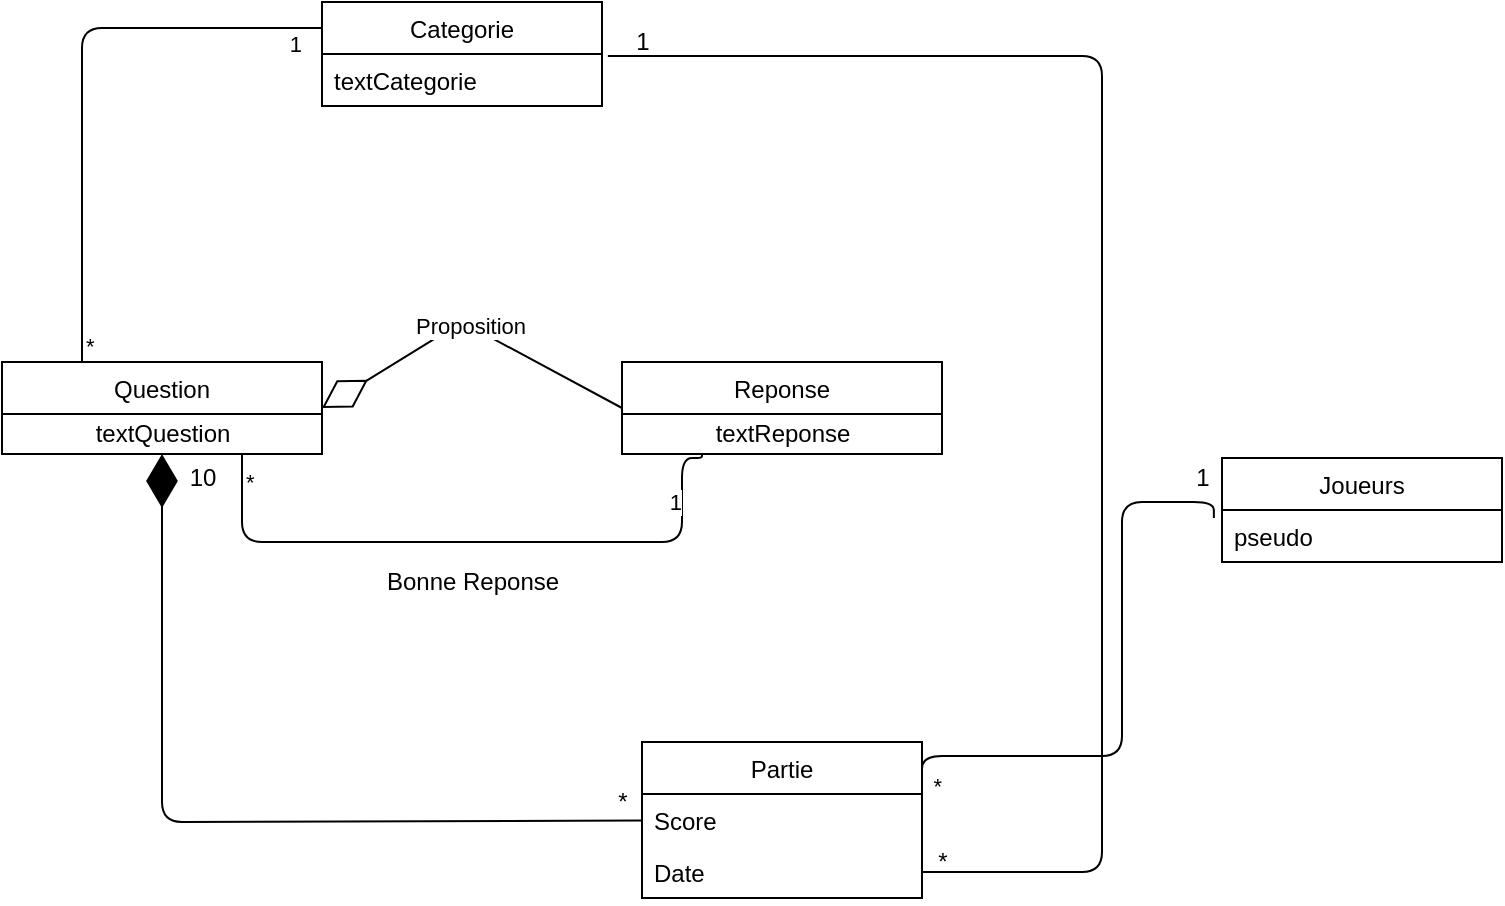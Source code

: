 <mxfile version="13.10.4" type="github" pages="4">
  <diagram id="8uqTqVBk6DSJwEeCUFeT" name="Page-1">
    <mxGraphModel dx="981" dy="588" grid="1" gridSize="10" guides="1" tooltips="1" connect="1" arrows="1" fold="1" page="1" pageScale="1" pageWidth="827" pageHeight="1169" math="0" shadow="0">
      <root>
        <mxCell id="0" />
        <mxCell id="1" parent="0" />
        <mxCell id="9dXQxoBgT0vbuVRmPbSB-5" value="Question" style="swimlane;fontStyle=0;childLayout=stackLayout;horizontal=1;startSize=26;fillColor=none;horizontalStack=0;resizeParent=1;resizeParentMax=0;resizeLast=0;collapsible=1;marginBottom=0;" parent="1" vertex="1">
          <mxGeometry x="40" y="230" width="160" height="46" as="geometry" />
        </mxCell>
        <mxCell id="DPjhXOC8vFuDMg0-mEuA-2" value="textQuestion" style="text;html=1;align=center;verticalAlign=middle;resizable=0;points=[];autosize=1;" vertex="1" parent="9dXQxoBgT0vbuVRmPbSB-5">
          <mxGeometry y="26" width="160" height="20" as="geometry" />
        </mxCell>
        <mxCell id="9dXQxoBgT0vbuVRmPbSB-12" value="Reponse" style="swimlane;fontStyle=0;childLayout=stackLayout;horizontal=1;startSize=26;fillColor=none;horizontalStack=0;resizeParent=1;resizeParentMax=0;resizeLast=0;collapsible=1;marginBottom=0;" parent="1" vertex="1">
          <mxGeometry x="350" y="230" width="160" height="46" as="geometry" />
        </mxCell>
        <mxCell id="DPjhXOC8vFuDMg0-mEuA-1" value="textReponse" style="text;html=1;align=center;verticalAlign=middle;resizable=0;points=[];autosize=1;" vertex="1" parent="9dXQxoBgT0vbuVRmPbSB-12">
          <mxGeometry y="26" width="160" height="20" as="geometry" />
        </mxCell>
        <mxCell id="9dXQxoBgT0vbuVRmPbSB-22" value="Proposition" style="endArrow=diamondThin;endFill=0;endSize=24;html=1;entryX=1;entryY=0.5;entryDx=0;entryDy=0;exitX=0;exitY=0.5;exitDx=0;exitDy=0;" parent="1" source="9dXQxoBgT0vbuVRmPbSB-12" target="9dXQxoBgT0vbuVRmPbSB-5" edge="1">
          <mxGeometry width="160" relative="1" as="geometry">
            <mxPoint x="180" y="330" as="sourcePoint" />
            <mxPoint x="340" y="330" as="targetPoint" />
            <Array as="points">
              <mxPoint x="270" y="210" />
            </Array>
          </mxGeometry>
        </mxCell>
        <mxCell id="9dXQxoBgT0vbuVRmPbSB-26" value="" style="endArrow=none;html=1;edgeStyle=orthogonalEdgeStyle;exitX=0.75;exitY=1;exitDx=0;exitDy=0;entryX=0.25;entryY=1;entryDx=0;entryDy=0;" parent="1" source="9dXQxoBgT0vbuVRmPbSB-5" target="9dXQxoBgT0vbuVRmPbSB-12" edge="1">
          <mxGeometry relative="1" as="geometry">
            <mxPoint x="220" y="310" as="sourcePoint" />
            <mxPoint x="380" y="310" as="targetPoint" />
            <Array as="points">
              <mxPoint x="160" y="320" />
              <mxPoint x="380" y="320" />
              <mxPoint x="380" y="278" />
            </Array>
          </mxGeometry>
        </mxCell>
        <mxCell id="9dXQxoBgT0vbuVRmPbSB-27" value="*" style="edgeLabel;resizable=0;html=1;align=left;verticalAlign=bottom;" parent="9dXQxoBgT0vbuVRmPbSB-26" connectable="0" vertex="1">
          <mxGeometry x="-1" relative="1" as="geometry">
            <mxPoint y="22" as="offset" />
          </mxGeometry>
        </mxCell>
        <mxCell id="9dXQxoBgT0vbuVRmPbSB-28" value="1" style="edgeLabel;resizable=0;html=1;align=right;verticalAlign=bottom;" parent="9dXQxoBgT0vbuVRmPbSB-26" connectable="0" vertex="1">
          <mxGeometry x="1" relative="1" as="geometry">
            <mxPoint x="-10" y="32" as="offset" />
          </mxGeometry>
        </mxCell>
        <mxCell id="9dXQxoBgT0vbuVRmPbSB-29" value="Bonne Reponse" style="text;html=1;align=center;verticalAlign=middle;resizable=0;points=[];autosize=1;" parent="1" vertex="1">
          <mxGeometry x="220" y="330" width="110" height="20" as="geometry" />
        </mxCell>
        <mxCell id="9dXQxoBgT0vbuVRmPbSB-30" value="Categorie" style="swimlane;fontStyle=0;childLayout=stackLayout;horizontal=1;startSize=26;fillColor=none;horizontalStack=0;resizeParent=1;resizeParentMax=0;resizeLast=0;collapsible=1;marginBottom=0;" parent="1" vertex="1">
          <mxGeometry x="200" y="50" width="140" height="52" as="geometry" />
        </mxCell>
        <mxCell id="9dXQxoBgT0vbuVRmPbSB-31" value="textCategorie" style="text;strokeColor=none;fillColor=none;align=left;verticalAlign=top;spacingLeft=4;spacingRight=4;overflow=hidden;rotatable=0;points=[[0,0.5],[1,0.5]];portConstraint=eastwest;" parent="9dXQxoBgT0vbuVRmPbSB-30" vertex="1">
          <mxGeometry y="26" width="140" height="26" as="geometry" />
        </mxCell>
        <mxCell id="9dXQxoBgT0vbuVRmPbSB-43" value="" style="endArrow=none;html=1;edgeStyle=orthogonalEdgeStyle;entryX=0;entryY=0.25;entryDx=0;entryDy=0;exitX=0.25;exitY=0;exitDx=0;exitDy=0;" parent="1" target="9dXQxoBgT0vbuVRmPbSB-30" edge="1" source="9dXQxoBgT0vbuVRmPbSB-5">
          <mxGeometry relative="1" as="geometry">
            <mxPoint x="80" y="220" as="sourcePoint" />
            <mxPoint x="240" y="420" as="targetPoint" />
            <Array as="points">
              <mxPoint x="80" y="63" />
            </Array>
          </mxGeometry>
        </mxCell>
        <mxCell id="9dXQxoBgT0vbuVRmPbSB-44" value="*" style="edgeLabel;resizable=0;html=1;align=left;verticalAlign=bottom;" parent="9dXQxoBgT0vbuVRmPbSB-43" connectable="0" vertex="1">
          <mxGeometry x="-1" relative="1" as="geometry">
            <mxPoint as="offset" />
          </mxGeometry>
        </mxCell>
        <mxCell id="9dXQxoBgT0vbuVRmPbSB-45" value="1" style="edgeLabel;resizable=0;html=1;align=right;verticalAlign=bottom;" parent="9dXQxoBgT0vbuVRmPbSB-43" connectable="0" vertex="1">
          <mxGeometry x="1" relative="1" as="geometry">
            <mxPoint x="-10" y="17" as="offset" />
          </mxGeometry>
        </mxCell>
        <mxCell id="9dXQxoBgT0vbuVRmPbSB-46" value="Partie" style="swimlane;fontStyle=0;childLayout=stackLayout;horizontal=1;startSize=26;fillColor=none;horizontalStack=0;resizeParent=1;resizeParentMax=0;resizeLast=0;collapsible=1;marginBottom=0;" parent="1" vertex="1">
          <mxGeometry x="360" y="420" width="140" height="78" as="geometry" />
        </mxCell>
        <mxCell id="9dXQxoBgT0vbuVRmPbSB-47" value="Score" style="text;strokeColor=none;fillColor=none;align=left;verticalAlign=top;spacingLeft=4;spacingRight=4;overflow=hidden;rotatable=0;points=[[0,0.5],[1,0.5]];portConstraint=eastwest;" parent="9dXQxoBgT0vbuVRmPbSB-46" vertex="1">
          <mxGeometry y="26" width="140" height="26" as="geometry" />
        </mxCell>
        <mxCell id="9dXQxoBgT0vbuVRmPbSB-48" value="Date" style="text;strokeColor=none;fillColor=none;align=left;verticalAlign=top;spacingLeft=4;spacingRight=4;overflow=hidden;rotatable=0;points=[[0,0.5],[1,0.5]];portConstraint=eastwest;" parent="9dXQxoBgT0vbuVRmPbSB-46" vertex="1">
          <mxGeometry y="52" width="140" height="26" as="geometry" />
        </mxCell>
        <mxCell id="9dXQxoBgT0vbuVRmPbSB-50" value="" style="endArrow=diamondThin;endFill=1;endSize=24;html=1;entryX=0.5;entryY=1;entryDx=0;entryDy=0;" parent="1" source="9dXQxoBgT0vbuVRmPbSB-46" target="9dXQxoBgT0vbuVRmPbSB-5" edge="1">
          <mxGeometry width="160" relative="1" as="geometry">
            <mxPoint x="350" y="490" as="sourcePoint" />
            <mxPoint x="510" y="490" as="targetPoint" />
            <Array as="points">
              <mxPoint x="120" y="460" />
            </Array>
          </mxGeometry>
        </mxCell>
        <mxCell id="9dXQxoBgT0vbuVRmPbSB-51" value="*" style="text;html=1;align=center;verticalAlign=middle;resizable=0;points=[];autosize=1;" parent="1" vertex="1">
          <mxGeometry x="340" y="440" width="20" height="20" as="geometry" />
        </mxCell>
        <mxCell id="9dXQxoBgT0vbuVRmPbSB-52" value="&lt;div&gt;10&lt;/div&gt;" style="text;html=1;align=center;verticalAlign=middle;resizable=0;points=[];autosize=1;" parent="1" vertex="1">
          <mxGeometry x="60" y="278" width="160" height="20" as="geometry" />
        </mxCell>
        <mxCell id="9dXQxoBgT0vbuVRmPbSB-53" value="Joueurs" style="swimlane;fontStyle=0;childLayout=stackLayout;horizontal=1;startSize=26;fillColor=none;horizontalStack=0;resizeParent=1;resizeParentMax=0;resizeLast=0;collapsible=1;marginBottom=0;" parent="1" vertex="1">
          <mxGeometry x="650" y="278" width="140" height="52" as="geometry">
            <mxRectangle x="620" y="201" width="80" height="26" as="alternateBounds" />
          </mxGeometry>
        </mxCell>
        <mxCell id="9dXQxoBgT0vbuVRmPbSB-57" value="pseudo " style="text;strokeColor=none;fillColor=none;align=left;verticalAlign=top;spacingLeft=4;spacingRight=4;overflow=hidden;rotatable=0;points=[[0,0.5],[1,0.5]];portConstraint=eastwest;" parent="9dXQxoBgT0vbuVRmPbSB-53" vertex="1">
          <mxGeometry y="26" width="140" height="26" as="geometry" />
        </mxCell>
        <mxCell id="9dXQxoBgT0vbuVRmPbSB-60" value="" style="endArrow=none;html=1;edgeStyle=orthogonalEdgeStyle;exitX=-0.029;exitY=0.154;exitDx=0;exitDy=0;exitPerimeter=0;entryX=1;entryY=0.25;entryDx=0;entryDy=0;" parent="1" source="9dXQxoBgT0vbuVRmPbSB-57" target="9dXQxoBgT0vbuVRmPbSB-46" edge="1">
          <mxGeometry relative="1" as="geometry">
            <mxPoint x="480" y="340" as="sourcePoint" />
            <mxPoint x="531" y="427" as="targetPoint" />
            <Array as="points">
              <mxPoint x="646" y="300" />
              <mxPoint x="600" y="300" />
              <mxPoint x="600" y="427" />
              <mxPoint x="500" y="427" />
            </Array>
          </mxGeometry>
        </mxCell>
        <mxCell id="9dXQxoBgT0vbuVRmPbSB-62" value="*" style="edgeLabel;resizable=0;html=1;align=right;verticalAlign=bottom;" parent="9dXQxoBgT0vbuVRmPbSB-60" connectable="0" vertex="1">
          <mxGeometry x="1" relative="1" as="geometry">
            <mxPoint x="10" y="10.94" as="offset" />
          </mxGeometry>
        </mxCell>
        <mxCell id="DPjhXOC8vFuDMg0-mEuA-3" value="" style="endArrow=none;html=1;entryX=1.021;entryY=0.038;entryDx=0;entryDy=0;entryPerimeter=0;exitX=1;exitY=0.5;exitDx=0;exitDy=0;" edge="1" parent="1" source="9dXQxoBgT0vbuVRmPbSB-48" target="9dXQxoBgT0vbuVRmPbSB-31">
          <mxGeometry width="50" height="50" relative="1" as="geometry">
            <mxPoint x="390" y="330" as="sourcePoint" />
            <mxPoint x="440" y="280" as="targetPoint" />
            <Array as="points">
              <mxPoint x="590" y="485" />
              <mxPoint x="590" y="77" />
            </Array>
          </mxGeometry>
        </mxCell>
        <mxCell id="DPjhXOC8vFuDMg0-mEuA-6" value="1" style="text;html=1;align=center;verticalAlign=middle;resizable=0;points=[];autosize=1;" vertex="1" parent="1">
          <mxGeometry x="350" y="60" width="20" height="20" as="geometry" />
        </mxCell>
        <mxCell id="DPjhXOC8vFuDMg0-mEuA-7" value="*" style="text;html=1;align=center;verticalAlign=middle;resizable=0;points=[];autosize=1;" vertex="1" parent="1">
          <mxGeometry x="500" y="470" width="20" height="20" as="geometry" />
        </mxCell>
        <mxCell id="DPjhXOC8vFuDMg0-mEuA-8" value="1" style="text;html=1;align=center;verticalAlign=middle;resizable=0;points=[];autosize=1;" vertex="1" parent="1">
          <mxGeometry x="630" y="278" width="20" height="20" as="geometry" />
        </mxCell>
      </root>
    </mxGraphModel>
  </diagram>
  <diagram id="IT2Lac49X_IgaQmDjSsq" name="Page-2">
    <mxGraphModel dx="981" dy="588" grid="1" gridSize="10" guides="1" tooltips="1" connect="1" arrows="1" fold="1" page="1" pageScale="1" pageWidth="827" pageHeight="1169" math="0" shadow="0">
      <root>
        <mxCell id="woShOk7b1ySBvYqfaEYB-0" />
        <mxCell id="woShOk7b1ySBvYqfaEYB-1" parent="woShOk7b1ySBvYqfaEYB-0" />
        <mxCell id="woShOk7b1ySBvYqfaEYB-6" value="Client" style="swimlane;fontStyle=1;align=center;verticalAlign=top;childLayout=stackLayout;horizontal=1;startSize=26;horizontalStack=0;resizeParent=1;resizeParentMax=0;resizeLast=0;collapsible=1;marginBottom=0;" parent="woShOk7b1ySBvYqfaEYB-1" vertex="1">
          <mxGeometry x="330" y="240" width="120" height="60" as="geometry" />
        </mxCell>
        <mxCell id="woShOk7b1ySBvYqfaEYB-7" value="" style="line;strokeWidth=1;fillColor=none;align=left;verticalAlign=middle;spacingTop=-1;spacingLeft=3;spacingRight=3;rotatable=0;labelPosition=right;points=[];portConstraint=eastwest;" parent="woShOk7b1ySBvYqfaEYB-6" vertex="1">
          <mxGeometry y="26" width="120" height="34" as="geometry" />
        </mxCell>
        <mxCell id="PECCXjCTpFToL_5iDDFT-0" value="JFrame" style="swimlane;fontStyle=1;align=center;verticalAlign=top;childLayout=stackLayout;horizontal=1;startSize=26;horizontalStack=0;resizeParent=1;resizeParentMax=0;resizeLast=0;collapsible=1;marginBottom=0;" parent="woShOk7b1ySBvYqfaEYB-1" vertex="1">
          <mxGeometry x="330" y="60" width="120" height="60" as="geometry" />
        </mxCell>
        <mxCell id="PECCXjCTpFToL_5iDDFT-1" value="" style="line;strokeWidth=1;fillColor=none;align=left;verticalAlign=middle;spacingTop=-1;spacingLeft=3;spacingRight=3;rotatable=0;labelPosition=right;points=[];portConstraint=eastwest;" parent="PECCXjCTpFToL_5iDDFT-0" vertex="1">
          <mxGeometry y="26" width="120" height="34" as="geometry" />
        </mxCell>
        <mxCell id="PECCXjCTpFToL_5iDDFT-2" value="Socket" style="swimlane;fontStyle=1;align=center;verticalAlign=top;childLayout=stackLayout;horizontal=1;startSize=26;horizontalStack=0;resizeParent=1;resizeParentMax=0;resizeLast=0;collapsible=1;marginBottom=0;" parent="woShOk7b1ySBvYqfaEYB-1" vertex="1">
          <mxGeometry x="80" y="130" width="120" height="60" as="geometry" />
        </mxCell>
        <mxCell id="PECCXjCTpFToL_5iDDFT-3" value="" style="line;strokeWidth=1;fillColor=none;align=left;verticalAlign=middle;spacingTop=-1;spacingLeft=3;spacingRight=3;rotatable=0;labelPosition=right;points=[];portConstraint=eastwest;" parent="PECCXjCTpFToL_5iDDFT-2" vertex="1">
          <mxGeometry y="26" width="120" height="34" as="geometry" />
        </mxCell>
        <mxCell id="PECCXjCTpFToL_5iDDFT-4" value="PrintWriter" style="swimlane;fontStyle=1;align=center;verticalAlign=top;childLayout=stackLayout;horizontal=1;startSize=26;horizontalStack=0;resizeParent=1;resizeParentMax=0;resizeLast=0;collapsible=1;marginBottom=0;" parent="woShOk7b1ySBvYqfaEYB-1" vertex="1">
          <mxGeometry x="80" y="270" width="120" height="60" as="geometry" />
        </mxCell>
        <mxCell id="PECCXjCTpFToL_5iDDFT-5" value="" style="line;strokeWidth=1;fillColor=none;align=left;verticalAlign=middle;spacingTop=-1;spacingLeft=3;spacingRight=3;rotatable=0;labelPosition=right;points=[];portConstraint=eastwest;" parent="PECCXjCTpFToL_5iDDFT-4" vertex="1">
          <mxGeometry y="26" width="120" height="34" as="geometry" />
        </mxCell>
        <mxCell id="PECCXjCTpFToL_5iDDFT-8" value="BufferedReader" style="swimlane;fontStyle=1;align=center;verticalAlign=top;childLayout=stackLayout;horizontal=1;startSize=26;horizontalStack=0;resizeParent=1;resizeParentMax=0;resizeLast=0;collapsible=1;marginBottom=0;" parent="woShOk7b1ySBvYqfaEYB-1" vertex="1">
          <mxGeometry x="90" y="500" width="120" height="60" as="geometry" />
        </mxCell>
        <mxCell id="PECCXjCTpFToL_5iDDFT-9" value="" style="line;strokeWidth=1;fillColor=none;align=left;verticalAlign=middle;spacingTop=-1;spacingLeft=3;spacingRight=3;rotatable=0;labelPosition=right;points=[];portConstraint=eastwest;" parent="PECCXjCTpFToL_5iDDFT-8" vertex="1">
          <mxGeometry y="26" width="120" height="34" as="geometry" />
        </mxCell>
        <mxCell id="PECCXjCTpFToL_5iDDFT-10" value="JButton" style="swimlane;fontStyle=1;align=center;verticalAlign=top;childLayout=stackLayout;horizontal=1;startSize=26;horizontalStack=0;resizeParent=1;resizeParentMax=0;resizeLast=0;collapsible=1;marginBottom=0;" parent="woShOk7b1ySBvYqfaEYB-1" vertex="1">
          <mxGeometry x="640" y="150" width="120" height="60" as="geometry" />
        </mxCell>
        <mxCell id="PECCXjCTpFToL_5iDDFT-11" value="" style="line;strokeWidth=1;fillColor=none;align=left;verticalAlign=middle;spacingTop=-1;spacingLeft=3;spacingRight=3;rotatable=0;labelPosition=right;points=[];portConstraint=eastwest;" parent="PECCXjCTpFToL_5iDDFT-10" vertex="1">
          <mxGeometry y="26" width="120" height="34" as="geometry" />
        </mxCell>
        <mxCell id="PECCXjCTpFToL_5iDDFT-12" value="JTextArea" style="swimlane;fontStyle=1;align=center;verticalAlign=top;childLayout=stackLayout;horizontal=1;startSize=26;horizontalStack=0;resizeParent=1;resizeParentMax=0;resizeLast=0;collapsible=1;marginBottom=0;" parent="woShOk7b1ySBvYqfaEYB-1" vertex="1">
          <mxGeometry x="650" y="290" width="120" height="60" as="geometry" />
        </mxCell>
        <mxCell id="PECCXjCTpFToL_5iDDFT-13" value="" style="line;strokeWidth=1;fillColor=none;align=left;verticalAlign=middle;spacingTop=-1;spacingLeft=3;spacingRight=3;rotatable=0;labelPosition=right;points=[];portConstraint=eastwest;" parent="PECCXjCTpFToL_5iDDFT-12" vertex="1">
          <mxGeometry y="26" width="120" height="34" as="geometry" />
        </mxCell>
        <mxCell id="PECCXjCTpFToL_5iDDFT-14" value="Ecouteur" style="swimlane;fontStyle=1;align=center;verticalAlign=top;childLayout=stackLayout;horizontal=1;startSize=26;horizontalStack=0;resizeParent=1;resizeParentMax=0;resizeLast=0;collapsible=1;marginBottom=0;" parent="woShOk7b1ySBvYqfaEYB-1" vertex="1">
          <mxGeometry x="330" y="500" width="120" height="60" as="geometry" />
        </mxCell>
        <mxCell id="PECCXjCTpFToL_5iDDFT-15" value="" style="line;strokeWidth=1;fillColor=none;align=left;verticalAlign=middle;spacingTop=-1;spacingLeft=3;spacingRight=3;rotatable=0;labelPosition=right;points=[];portConstraint=eastwest;" parent="PECCXjCTpFToL_5iDDFT-14" vertex="1">
          <mxGeometry y="26" width="120" height="34" as="geometry" />
        </mxCell>
        <mxCell id="86G_rzTXYWNFgY4GXT5H-0" value="Thread" style="swimlane;fontStyle=1;align=center;verticalAlign=top;childLayout=stackLayout;horizontal=1;startSize=26;horizontalStack=0;resizeParent=1;resizeParentMax=0;resizeLast=0;collapsible=1;marginBottom=0;" parent="woShOk7b1ySBvYqfaEYB-1" vertex="1">
          <mxGeometry x="330" y="360" width="120" height="56" as="geometry" />
        </mxCell>
        <mxCell id="86G_rzTXYWNFgY4GXT5H-1" value="" style="line;strokeWidth=1;fillColor=none;align=left;verticalAlign=middle;spacingTop=-1;spacingLeft=3;spacingRight=3;rotatable=0;labelPosition=right;points=[];portConstraint=eastwest;" parent="86G_rzTXYWNFgY4GXT5H-0" vertex="1">
          <mxGeometry y="26" width="120" height="30" as="geometry" />
        </mxCell>
        <mxCell id="86G_rzTXYWNFgY4GXT5H-3" value="" style="endArrow=block;endSize=16;endFill=0;html=1;exitX=0.5;exitY=0;exitDx=0;exitDy=0;" parent="woShOk7b1ySBvYqfaEYB-1" source="woShOk7b1ySBvYqfaEYB-6" target="PECCXjCTpFToL_5iDDFT-1" edge="1">
          <mxGeometry width="160" relative="1" as="geometry">
            <mxPoint x="440" y="340" as="sourcePoint" />
            <mxPoint x="600" y="340" as="targetPoint" />
          </mxGeometry>
        </mxCell>
        <mxCell id="86G_rzTXYWNFgY4GXT5H-5" value="" style="endArrow=diamondThin;endFill=1;endSize=24;html=1;entryX=0;entryY=0.5;entryDx=0;entryDy=0;" parent="woShOk7b1ySBvYqfaEYB-1" target="woShOk7b1ySBvYqfaEYB-6" edge="1">
          <mxGeometry width="160" relative="1" as="geometry">
            <mxPoint x="200" y="170" as="sourcePoint" />
            <mxPoint x="360" y="170" as="targetPoint" />
          </mxGeometry>
        </mxCell>
        <mxCell id="86G_rzTXYWNFgY4GXT5H-6" value="" style="endArrow=diamondThin;endFill=1;endSize=24;html=1;entryX=0.006;entryY=0.578;entryDx=0;entryDy=0;exitX=1;exitY=0.5;exitDx=0;exitDy=0;entryPerimeter=0;" parent="woShOk7b1ySBvYqfaEYB-1" source="PECCXjCTpFToL_5iDDFT-4" target="woShOk7b1ySBvYqfaEYB-7" edge="1">
          <mxGeometry width="160" relative="1" as="geometry">
            <mxPoint x="210.0" y="180.0" as="sourcePoint" />
            <mxPoint x="340.0" y="280" as="targetPoint" />
          </mxGeometry>
        </mxCell>
        <mxCell id="86G_rzTXYWNFgY4GXT5H-7" value="" style="endArrow=diamondThin;endFill=1;endSize=24;html=1;exitX=1;exitY=0.5;exitDx=0;exitDy=0;" parent="woShOk7b1ySBvYqfaEYB-1" source="PECCXjCTpFToL_5iDDFT-8" edge="1">
          <mxGeometry width="160" relative="1" as="geometry">
            <mxPoint x="200.0" y="440.0" as="sourcePoint" />
            <mxPoint x="330" y="530" as="targetPoint" />
          </mxGeometry>
        </mxCell>
        <mxCell id="86G_rzTXYWNFgY4GXT5H-8" value="" style="endArrow=block;endSize=16;endFill=0;html=1;exitX=0.5;exitY=0;exitDx=0;exitDy=0;" parent="woShOk7b1ySBvYqfaEYB-1" source="PECCXjCTpFToL_5iDDFT-14" edge="1">
          <mxGeometry width="160" relative="1" as="geometry">
            <mxPoint x="390.0" y="476" as="sourcePoint" />
            <mxPoint x="389.41" y="416" as="targetPoint" />
          </mxGeometry>
        </mxCell>
        <mxCell id="86G_rzTXYWNFgY4GXT5H-9" value="" style="endArrow=diamondThin;endFill=1;endSize=24;html=1;entryX=1;entryY=0.5;entryDx=0;entryDy=0;exitX=0.021;exitY=0.526;exitDx=0;exitDy=0;exitPerimeter=0;" parent="woShOk7b1ySBvYqfaEYB-1" source="PECCXjCTpFToL_5iDDFT-11" target="woShOk7b1ySBvYqfaEYB-6" edge="1">
          <mxGeometry width="160" relative="1" as="geometry">
            <mxPoint x="440.0" y="170.0" as="sourcePoint" />
            <mxPoint x="570.0" y="270" as="targetPoint" />
          </mxGeometry>
        </mxCell>
        <mxCell id="86G_rzTXYWNFgY4GXT5H-10" value="" style="endArrow=diamondThin;endFill=1;endSize=24;html=1;exitX=0;exitY=0.5;exitDx=0;exitDy=0;" parent="woShOk7b1ySBvYqfaEYB-1" source="PECCXjCTpFToL_5iDDFT-12" edge="1">
          <mxGeometry width="160" relative="1" as="geometry">
            <mxPoint x="652.52" y="203.884" as="sourcePoint" />
            <mxPoint x="450" y="280" as="targetPoint" />
          </mxGeometry>
        </mxCell>
        <mxCell id="86G_rzTXYWNFgY4GXT5H-11" value="" style="endArrow=open;endFill=1;endSize=12;html=1;exitX=1;exitY=0.75;exitDx=0;exitDy=0;" parent="woShOk7b1ySBvYqfaEYB-1" source="PECCXjCTpFToL_5iDDFT-14" edge="1">
          <mxGeometry width="160" relative="1" as="geometry">
            <mxPoint x="490" y="350" as="sourcePoint" />
            <mxPoint x="650" y="350" as="targetPoint" />
          </mxGeometry>
        </mxCell>
      </root>
    </mxGraphModel>
  </diagram>
  <diagram id="gmWEJswhT5qm6IOlA8R6" name="Page-3">
    <mxGraphModel dx="981" dy="588" grid="1" gridSize="10" guides="1" tooltips="1" connect="1" arrows="1" fold="1" page="1" pageScale="1" pageWidth="827" pageHeight="1169" math="0" shadow="0">
      <root>
        <mxCell id="3WXs_BWmUYq2_AG05rb_-0" />
        <mxCell id="3WXs_BWmUYq2_AG05rb_-1" parent="3WXs_BWmUYq2_AG05rb_-0" />
        <mxCell id="3WXs_BWmUYq2_AG05rb_-2" value="Serveur" style="swimlane;fontStyle=1;align=center;verticalAlign=top;childLayout=stackLayout;horizontal=1;startSize=26;horizontalStack=0;resizeParent=1;resizeParentMax=0;resizeLast=0;collapsible=1;marginBottom=0;" parent="3WXs_BWmUYq2_AG05rb_-1" vertex="1">
          <mxGeometry x="230" y="160" width="120" height="60" as="geometry" />
        </mxCell>
        <mxCell id="3WXs_BWmUYq2_AG05rb_-3" value="" style="line;strokeWidth=1;fillColor=none;align=left;verticalAlign=middle;spacingTop=-1;spacingLeft=3;spacingRight=3;rotatable=0;labelPosition=right;points=[];portConstraint=eastwest;" parent="3WXs_BWmUYq2_AG05rb_-2" vertex="1">
          <mxGeometry y="26" width="120" height="34" as="geometry" />
        </mxCell>
        <mxCell id="4BMNqTppo5CSjamNSOWh-16" value="" style="endArrow=diamondThin;endFill=1;endSize=24;html=1;exitX=0.5;exitY=0;exitDx=0;exitDy=0;entryX=1;entryY=1;entryDx=0;entryDy=0;" parent="3WXs_BWmUYq2_AG05rb_-2" source="4BMNqTppo5CSjamNSOWh-2" edge="1">
          <mxGeometry width="160" relative="1" as="geometry">
            <mxPoint x="200" y="70" as="sourcePoint" />
            <mxPoint x="60" y="60" as="targetPoint" />
          </mxGeometry>
        </mxCell>
        <mxCell id="4BMNqTppo5CSjamNSOWh-0" value="RelationClient" style="swimlane;fontStyle=1;align=center;verticalAlign=top;childLayout=stackLayout;horizontal=1;startSize=26;horizontalStack=0;resizeParent=1;resizeParentMax=0;resizeLast=0;collapsible=1;marginBottom=0;" parent="3WXs_BWmUYq2_AG05rb_-1" vertex="1">
          <mxGeometry x="510" y="150" width="120" height="60" as="geometry" />
        </mxCell>
        <mxCell id="4BMNqTppo5CSjamNSOWh-1" value="" style="line;strokeWidth=1;fillColor=none;align=left;verticalAlign=middle;spacingTop=-1;spacingLeft=3;spacingRight=3;rotatable=0;labelPosition=right;points=[];portConstraint=eastwest;" parent="4BMNqTppo5CSjamNSOWh-0" vertex="1">
          <mxGeometry y="26" width="120" height="34" as="geometry" />
        </mxCell>
        <mxCell id="4BMNqTppo5CSjamNSOWh-2" value="SocketServeur" style="swimlane;fontStyle=1;align=center;verticalAlign=top;childLayout=stackLayout;horizontal=1;startSize=26;horizontalStack=0;resizeParent=1;resizeParentMax=0;resizeLast=0;collapsible=1;marginBottom=0;" parent="3WXs_BWmUYq2_AG05rb_-1" vertex="1">
          <mxGeometry x="230" y="330" width="120" height="60" as="geometry" />
        </mxCell>
        <mxCell id="4BMNqTppo5CSjamNSOWh-3" value="" style="line;strokeWidth=1;fillColor=none;align=left;verticalAlign=middle;spacingTop=-1;spacingLeft=3;spacingRight=3;rotatable=0;labelPosition=right;points=[];portConstraint=eastwest;" parent="4BMNqTppo5CSjamNSOWh-2" vertex="1">
          <mxGeometry y="26" width="120" height="34" as="geometry" />
        </mxCell>
        <mxCell id="4BMNqTppo5CSjamNSOWh-4" value="Thread" style="swimlane;fontStyle=1;align=center;verticalAlign=top;childLayout=stackLayout;horizontal=1;startSize=26;horizontalStack=0;resizeParent=1;resizeParentMax=0;resizeLast=0;collapsible=1;marginBottom=0;" parent="3WXs_BWmUYq2_AG05rb_-1" vertex="1">
          <mxGeometry x="230" y="50" width="120" height="56" as="geometry" />
        </mxCell>
        <mxCell id="4BMNqTppo5CSjamNSOWh-5" value="" style="line;strokeWidth=1;fillColor=none;align=left;verticalAlign=middle;spacingTop=-1;spacingLeft=3;spacingRight=3;rotatable=0;labelPosition=right;points=[];portConstraint=eastwest;" parent="4BMNqTppo5CSjamNSOWh-4" vertex="1">
          <mxGeometry y="26" width="120" height="30" as="geometry" />
        </mxCell>
        <mxCell id="4BMNqTppo5CSjamNSOWh-6" value="Socket" style="swimlane;fontStyle=1;align=center;verticalAlign=top;childLayout=stackLayout;horizontal=1;startSize=26;horizontalStack=0;resizeParent=1;resizeParentMax=0;resizeLast=0;collapsible=1;marginBottom=0;" parent="3WXs_BWmUYq2_AG05rb_-1" vertex="1">
          <mxGeometry x="720" y="50" width="90" height="56" as="geometry" />
        </mxCell>
        <mxCell id="4BMNqTppo5CSjamNSOWh-7" value="" style="line;strokeWidth=1;fillColor=none;align=left;verticalAlign=middle;spacingTop=-1;spacingLeft=3;spacingRight=3;rotatable=0;labelPosition=right;points=[];portConstraint=eastwest;" parent="4BMNqTppo5CSjamNSOWh-6" vertex="1">
          <mxGeometry y="26" width="90" height="30" as="geometry" />
        </mxCell>
        <mxCell id="4BMNqTppo5CSjamNSOWh-8" value="BufferedReader" style="swimlane;fontStyle=1;align=center;verticalAlign=top;childLayout=stackLayout;horizontal=1;startSize=26;horizontalStack=0;resizeParent=1;resizeParentMax=0;resizeLast=0;collapsible=1;marginBottom=0;" parent="3WXs_BWmUYq2_AG05rb_-1" vertex="1">
          <mxGeometry x="690" y="160" width="120" height="60" as="geometry" />
        </mxCell>
        <mxCell id="4BMNqTppo5CSjamNSOWh-9" value="" style="line;strokeWidth=1;fillColor=none;align=left;verticalAlign=middle;spacingTop=-1;spacingLeft=3;spacingRight=3;rotatable=0;labelPosition=right;points=[];portConstraint=eastwest;" parent="4BMNqTppo5CSjamNSOWh-8" vertex="1">
          <mxGeometry y="26" width="120" height="34" as="geometry" />
        </mxCell>
        <mxCell id="4BMNqTppo5CSjamNSOWh-10" value="PrintWriter" style="swimlane;fontStyle=1;align=center;verticalAlign=top;childLayout=stackLayout;horizontal=1;startSize=26;horizontalStack=0;resizeParent=1;resizeParentMax=0;resizeLast=0;collapsible=1;marginBottom=0;" parent="3WXs_BWmUYq2_AG05rb_-1" vertex="1">
          <mxGeometry x="690" y="280" width="120" height="60" as="geometry" />
        </mxCell>
        <mxCell id="4BMNqTppo5CSjamNSOWh-11" value="" style="line;strokeWidth=1;fillColor=none;align=left;verticalAlign=middle;spacingTop=-1;spacingLeft=3;spacingRight=3;rotatable=0;labelPosition=right;points=[];portConstraint=eastwest;" parent="4BMNqTppo5CSjamNSOWh-10" vertex="1">
          <mxGeometry y="26" width="120" height="34" as="geometry" />
        </mxCell>
        <mxCell id="4BMNqTppo5CSjamNSOWh-12" value="" style="endArrow=diamondThin;endFill=1;endSize=24;html=1;exitX=0;exitY=0.5;exitDx=0;exitDy=0;entryX=1;entryY=0.25;entryDx=0;entryDy=0;" parent="3WXs_BWmUYq2_AG05rb_-1" source="4BMNqTppo5CSjamNSOWh-6" target="4BMNqTppo5CSjamNSOWh-0" edge="1">
          <mxGeometry width="160" relative="1" as="geometry">
            <mxPoint x="630" y="100" as="sourcePoint" />
            <mxPoint x="490" y="220" as="targetPoint" />
          </mxGeometry>
        </mxCell>
        <mxCell id="4BMNqTppo5CSjamNSOWh-13" value="" style="endArrow=diamondThin;endFill=1;endSize=24;html=1;exitX=0;exitY=0.75;exitDx=0;exitDy=0;entryX=1;entryY=0.5;entryDx=0;entryDy=0;" parent="3WXs_BWmUYq2_AG05rb_-1" source="4BMNqTppo5CSjamNSOWh-8" target="4BMNqTppo5CSjamNSOWh-0" edge="1">
          <mxGeometry width="160" relative="1" as="geometry">
            <mxPoint x="730" y="88" as="sourcePoint" />
            <mxPoint x="610" y="305" as="targetPoint" />
          </mxGeometry>
        </mxCell>
        <mxCell id="4BMNqTppo5CSjamNSOWh-14" value="" style="endArrow=diamondThin;endFill=1;endSize=24;html=1;exitX=0;exitY=0.5;exitDx=0;exitDy=0;entryX=1;entryY=1;entryDx=0;entryDy=0;" parent="3WXs_BWmUYq2_AG05rb_-1" source="4BMNqTppo5CSjamNSOWh-10" target="4BMNqTppo5CSjamNSOWh-0" edge="1">
          <mxGeometry width="160" relative="1" as="geometry">
            <mxPoint x="700" y="215" as="sourcePoint" />
            <mxPoint x="610" y="320" as="targetPoint" />
          </mxGeometry>
        </mxCell>
        <mxCell id="4BMNqTppo5CSjamNSOWh-15" value="" style="endArrow=diamondThin;endFill=1;endSize=24;html=1;exitX=0;exitY=0.5;exitDx=0;exitDy=0;" parent="3WXs_BWmUYq2_AG05rb_-1" source="4BMNqTppo5CSjamNSOWh-0" edge="1">
          <mxGeometry width="160" relative="1" as="geometry">
            <mxPoint x="430" y="270" as="sourcePoint" />
            <mxPoint x="350" y="180" as="targetPoint" />
          </mxGeometry>
        </mxCell>
        <mxCell id="4BMNqTppo5CSjamNSOWh-18" value="Partie" style="swimlane;fontStyle=1;align=center;verticalAlign=top;childLayout=stackLayout;horizontal=1;startSize=26;horizontalStack=0;resizeParent=1;resizeParentMax=0;resizeLast=0;collapsible=1;marginBottom=0;" parent="3WXs_BWmUYq2_AG05rb_-1" vertex="1">
          <mxGeometry x="510" y="330" width="120" height="60" as="geometry" />
        </mxCell>
        <mxCell id="4BMNqTppo5CSjamNSOWh-19" value="" style="line;strokeWidth=1;fillColor=none;align=left;verticalAlign=middle;spacingTop=-1;spacingLeft=3;spacingRight=3;rotatable=0;labelPosition=right;points=[];portConstraint=eastwest;" parent="4BMNqTppo5CSjamNSOWh-18" vertex="1">
          <mxGeometry y="26" width="120" height="34" as="geometry" />
        </mxCell>
        <mxCell id="hNgL6HL40sGXpH_6OpUY-0" value="" style="endArrow=open;endFill=1;endSize=12;html=1;entryX=1;entryY=1;entryDx=0;entryDy=0;exitX=0.25;exitY=0;exitDx=0;exitDy=0;" parent="3WXs_BWmUYq2_AG05rb_-1" source="4BMNqTppo5CSjamNSOWh-18" target="3WXs_BWmUYq2_AG05rb_-2" edge="1">
          <mxGeometry width="160" relative="1" as="geometry">
            <mxPoint x="330" y="300" as="sourcePoint" />
            <mxPoint x="490" y="300" as="targetPoint" />
          </mxGeometry>
        </mxCell>
        <mxCell id="hNgL6HL40sGXpH_6OpUY-1" value="1" style="edgeLabel;html=1;align=center;verticalAlign=middle;resizable=0;points=[];" parent="hNgL6HL40sGXpH_6OpUY-0" vertex="1" connectable="0">
          <mxGeometry x="0.801" y="-2" relative="1" as="geometry">
            <mxPoint as="offset" />
          </mxGeometry>
        </mxCell>
        <mxCell id="hNgL6HL40sGXpH_6OpUY-2" value="&lt;div&gt;0..1&lt;/div&gt;" style="edgeLabel;html=1;align=center;verticalAlign=middle;resizable=0;points=[];" parent="hNgL6HL40sGXpH_6OpUY-0" vertex="1" connectable="0">
          <mxGeometry x="-0.858" y="1" relative="1" as="geometry">
            <mxPoint as="offset" />
          </mxGeometry>
        </mxCell>
        <mxCell id="1zcb7BJULwK2IUBS0kPq-0" value="" style="endArrow=open;endFill=1;endSize=12;html=1;entryX=0.558;entryY=-0.067;entryDx=0;entryDy=0;entryPerimeter=0;exitX=0.5;exitY=1;exitDx=0;exitDy=0;" edge="1" parent="3WXs_BWmUYq2_AG05rb_-1" source="4BMNqTppo5CSjamNSOWh-0" target="4BMNqTppo5CSjamNSOWh-18">
          <mxGeometry width="160" relative="1" as="geometry">
            <mxPoint x="490" y="270" as="sourcePoint" />
            <mxPoint x="650" y="270" as="targetPoint" />
          </mxGeometry>
        </mxCell>
        <mxCell id="1zcb7BJULwK2IUBS0kPq-1" value="......" style="text;html=1;align=center;verticalAlign=middle;resizable=0;points=[];autosize=1;" vertex="1" parent="3WXs_BWmUYq2_AG05rb_-1">
          <mxGeometry x="530" y="240" width="40" height="20" as="geometry" />
        </mxCell>
        <mxCell id="1zcb7BJULwK2IUBS0kPq-2" value="Extends" style="endArrow=block;endSize=16;endFill=0;html=1;" edge="1" parent="3WXs_BWmUYq2_AG05rb_-1" source="3WXs_BWmUYq2_AG05rb_-2" target="4BMNqTppo5CSjamNSOWh-5">
          <mxGeometry x="0.879" y="-32" width="160" relative="1" as="geometry">
            <mxPoint x="100" y="120" as="sourcePoint" />
            <mxPoint x="260" y="120" as="targetPoint" />
            <Array as="points">
              <mxPoint x="285" y="130" />
            </Array>
            <mxPoint as="offset" />
          </mxGeometry>
        </mxCell>
      </root>
    </mxGraphModel>
  </diagram>
  <diagram id="JRgM8o5kX7bMeDiEAzdV" name="Page-4">
    <mxGraphModel dx="981" dy="588" grid="1" gridSize="10" guides="1" tooltips="1" connect="1" arrows="1" fold="1" page="1" pageScale="1" pageWidth="827" pageHeight="1169" math="0" shadow="0">
      <root>
        <mxCell id="XwxpIZIRBu87c4M6l9PW-0" />
        <mxCell id="XwxpIZIRBu87c4M6l9PW-1" parent="XwxpIZIRBu87c4M6l9PW-0" />
        <mxCell id="XwxpIZIRBu87c4M6l9PW-2" value="AdminKahoot" style="swimlane;fontStyle=1;align=center;verticalAlign=top;childLayout=stackLayout;horizontal=1;startSize=26;horizontalStack=0;resizeParent=1;resizeParentMax=0;resizeLast=0;collapsible=1;marginBottom=0;" parent="XwxpIZIRBu87c4M6l9PW-1" vertex="1">
          <mxGeometry x="330" y="180" width="120" height="60" as="geometry" />
        </mxCell>
        <mxCell id="XwxpIZIRBu87c4M6l9PW-3" value="" style="line;strokeWidth=1;fillColor=none;align=left;verticalAlign=middle;spacingTop=-1;spacingLeft=3;spacingRight=3;rotatable=0;labelPosition=right;points=[];portConstraint=eastwest;" parent="XwxpIZIRBu87c4M6l9PW-2" vertex="1">
          <mxGeometry y="26" width="120" height="34" as="geometry" />
        </mxCell>
        <mxCell id="R6DM1szwDpWbuuSbONnf-0" value="JFrame" style="swimlane;fontStyle=1;align=center;verticalAlign=top;childLayout=stackLayout;horizontal=1;startSize=26;horizontalStack=0;resizeParent=1;resizeParentMax=0;resizeLast=0;collapsible=1;marginBottom=0;" vertex="1" parent="XwxpIZIRBu87c4M6l9PW-1">
          <mxGeometry x="330" y="30" width="120" height="60" as="geometry" />
        </mxCell>
        <mxCell id="R6DM1szwDpWbuuSbONnf-1" value="" style="line;strokeWidth=1;fillColor=none;align=left;verticalAlign=middle;spacingTop=-1;spacingLeft=3;spacingRight=3;rotatable=0;labelPosition=right;points=[];portConstraint=eastwest;" vertex="1" parent="R6DM1szwDpWbuuSbONnf-0">
          <mxGeometry y="26" width="120" height="34" as="geometry" />
        </mxCell>
        <mxCell id="R6DM1szwDpWbuuSbONnf-2" value="JLabel" style="swimlane;fontStyle=1;align=center;verticalAlign=top;childLayout=stackLayout;horizontal=1;startSize=26;horizontalStack=0;resizeParent=1;resizeParentMax=0;resizeLast=0;collapsible=1;marginBottom=0;" vertex="1" parent="XwxpIZIRBu87c4M6l9PW-1">
          <mxGeometry x="640" y="50" width="120" height="60" as="geometry" />
        </mxCell>
        <mxCell id="R6DM1szwDpWbuuSbONnf-3" value="" style="line;strokeWidth=1;fillColor=none;align=left;verticalAlign=middle;spacingTop=-1;spacingLeft=3;spacingRight=3;rotatable=0;labelPosition=right;points=[];portConstraint=eastwest;" vertex="1" parent="R6DM1szwDpWbuuSbONnf-2">
          <mxGeometry y="26" width="120" height="34" as="geometry" />
        </mxCell>
        <mxCell id="R6DM1szwDpWbuuSbONnf-4" value="JButton" style="swimlane;fontStyle=1;align=center;verticalAlign=top;childLayout=stackLayout;horizontal=1;startSize=26;horizontalStack=0;resizeParent=1;resizeParentMax=0;resizeLast=0;collapsible=1;marginBottom=0;" vertex="1" parent="XwxpIZIRBu87c4M6l9PW-1">
          <mxGeometry x="640" y="140" width="120" height="60" as="geometry" />
        </mxCell>
        <mxCell id="R6DM1szwDpWbuuSbONnf-5" value="" style="line;strokeWidth=1;fillColor=none;align=left;verticalAlign=middle;spacingTop=-1;spacingLeft=3;spacingRight=3;rotatable=0;labelPosition=right;points=[];portConstraint=eastwest;" vertex="1" parent="R6DM1szwDpWbuuSbONnf-4">
          <mxGeometry y="26" width="120" height="34" as="geometry" />
        </mxCell>
        <mxCell id="R6DM1szwDpWbuuSbONnf-6" value="JTextField" style="swimlane;fontStyle=1;align=center;verticalAlign=top;childLayout=stackLayout;horizontal=1;startSize=26;horizontalStack=0;resizeParent=1;resizeParentMax=0;resizeLast=0;collapsible=1;marginBottom=0;" vertex="1" parent="XwxpIZIRBu87c4M6l9PW-1">
          <mxGeometry x="640" y="230" width="120" height="60" as="geometry" />
        </mxCell>
        <mxCell id="R6DM1szwDpWbuuSbONnf-7" value="" style="line;strokeWidth=1;fillColor=none;align=left;verticalAlign=middle;spacingTop=-1;spacingLeft=3;spacingRight=3;rotatable=0;labelPosition=right;points=[];portConstraint=eastwest;" vertex="1" parent="R6DM1szwDpWbuuSbONnf-6">
          <mxGeometry y="26" width="120" height="34" as="geometry" />
        </mxCell>
        <mxCell id="R6DM1szwDpWbuuSbONnf-8" value="" style="endArrow=block;endSize=16;endFill=0;html=1;exitX=0.5;exitY=0;exitDx=0;exitDy=0;" edge="1" parent="XwxpIZIRBu87c4M6l9PW-1" target="R6DM1szwDpWbuuSbONnf-1">
          <mxGeometry width="160" relative="1" as="geometry">
            <mxPoint x="390" y="180" as="sourcePoint" />
            <mxPoint x="600" y="280" as="targetPoint" />
          </mxGeometry>
        </mxCell>
        <mxCell id="R6DM1szwDpWbuuSbONnf-9" value="" style="endArrow=diamondThin;endFill=1;endSize=24;html=1;entryX=1;entryY=0.25;entryDx=0;entryDy=0;exitX=0;exitY=0.5;exitDx=0;exitDy=0;" edge="1" parent="XwxpIZIRBu87c4M6l9PW-1" source="R6DM1szwDpWbuuSbONnf-2" target="XwxpIZIRBu87c4M6l9PW-2">
          <mxGeometry width="160" relative="1" as="geometry">
            <mxPoint x="210.0" y="120.0" as="sourcePoint" />
            <mxPoint x="330.72" y="225.652" as="targetPoint" />
          </mxGeometry>
        </mxCell>
        <mxCell id="R6DM1szwDpWbuuSbONnf-10" value="" style="endArrow=diamondThin;endFill=1;endSize=24;html=1;entryX=1;entryY=0.5;entryDx=0;entryDy=0;exitX=0.021;exitY=0.526;exitDx=0;exitDy=0;exitPerimeter=0;" edge="1" parent="XwxpIZIRBu87c4M6l9PW-1" source="R6DM1szwDpWbuuSbONnf-5">
          <mxGeometry width="160" relative="1" as="geometry">
            <mxPoint x="440.0" y="110.0" as="sourcePoint" />
            <mxPoint x="450" y="210" as="targetPoint" />
          </mxGeometry>
        </mxCell>
        <mxCell id="R6DM1szwDpWbuuSbONnf-11" value="" style="endArrow=diamondThin;endFill=1;endSize=24;html=1;exitX=0;exitY=0.5;exitDx=0;exitDy=0;" edge="1" parent="XwxpIZIRBu87c4M6l9PW-1" source="R6DM1szwDpWbuuSbONnf-6">
          <mxGeometry width="160" relative="1" as="geometry">
            <mxPoint x="652.52" y="143.884" as="sourcePoint" />
            <mxPoint x="450" y="230" as="targetPoint" />
          </mxGeometry>
        </mxCell>
        <mxCell id="_wQla7NAIR7jKk8og34v-0" value="RequetteBddKahoot" style="swimlane;fontStyle=1;align=center;verticalAlign=top;childLayout=stackLayout;horizontal=1;startSize=26;horizontalStack=0;resizeParent=1;resizeParentMax=0;resizeLast=0;collapsible=1;marginBottom=0;" vertex="1" parent="XwxpIZIRBu87c4M6l9PW-1">
          <mxGeometry x="20" y="210" width="150" height="60" as="geometry" />
        </mxCell>
        <mxCell id="_wQla7NAIR7jKk8og34v-1" value="" style="line;strokeWidth=1;fillColor=none;align=left;verticalAlign=middle;spacingTop=-1;spacingLeft=3;spacingRight=3;rotatable=0;labelPosition=right;points=[];portConstraint=eastwest;" vertex="1" parent="_wQla7NAIR7jKk8og34v-0">
          <mxGeometry y="26" width="150" height="34" as="geometry" />
        </mxCell>
        <mxCell id="dlkErs8hLAGjvRsXlQRw-0" value="" style="endArrow=open;endFill=1;endSize=12;html=1;entryX=0;entryY=0.25;entryDx=0;entryDy=0;" edge="1" parent="XwxpIZIRBu87c4M6l9PW-1" target="XwxpIZIRBu87c4M6l9PW-2">
          <mxGeometry width="160" relative="1" as="geometry">
            <mxPoint x="170" y="250" as="sourcePoint" />
            <mxPoint x="20" y="100" as="targetPoint" />
          </mxGeometry>
        </mxCell>
      </root>
    </mxGraphModel>
  </diagram>
</mxfile>
